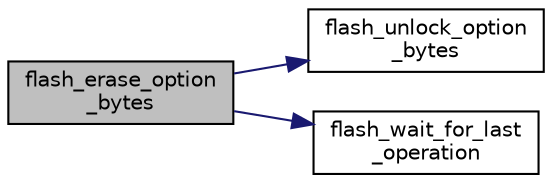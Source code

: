 digraph "flash_erase_option_bytes"
{
  edge [fontname="Helvetica",fontsize="10",labelfontname="Helvetica",labelfontsize="10"];
  node [fontname="Helvetica",fontsize="10",shape=record];
  rankdir="LR";
  Node1 [label="flash_erase_option\l_bytes",height=0.2,width=0.4,color="black", fillcolor="grey75", style="filled" fontcolor="black"];
  Node1 -> Node2 [color="midnightblue",fontsize="10",style="solid",fontname="Helvetica"];
  Node2 [label="flash_unlock_option\l_bytes",height=0.2,width=0.4,color="black", fillcolor="white", style="filled",URL="$flash_8h.html#a5458fca5ecb9ec90b21bebbb64c861c4"];
  Node1 -> Node3 [color="midnightblue",fontsize="10",style="solid",fontname="Helvetica"];
  Node3 [label="flash_wait_for_last\l_operation",height=0.2,width=0.4,color="black", fillcolor="white", style="filled",URL="$flash_8h.html#a72ce389bb20296771479ace8cdb62dff"];
}
